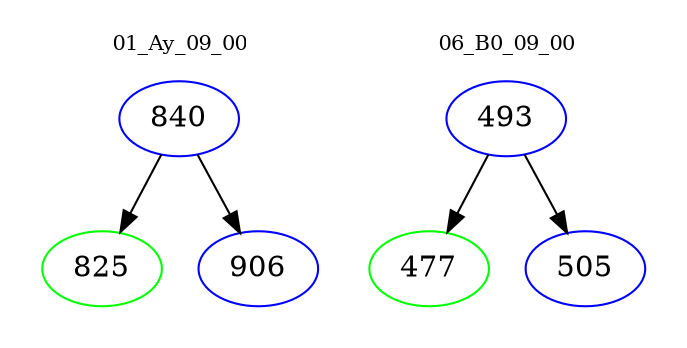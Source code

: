 digraph{
subgraph cluster_0 {
color = white
label = "01_Ay_09_00";
fontsize=10;
T0_840 [label="840", color="blue"]
T0_840 -> T0_825 [color="black"]
T0_825 [label="825", color="green"]
T0_840 -> T0_906 [color="black"]
T0_906 [label="906", color="blue"]
}
subgraph cluster_1 {
color = white
label = "06_B0_09_00";
fontsize=10;
T1_493 [label="493", color="blue"]
T1_493 -> T1_477 [color="black"]
T1_477 [label="477", color="green"]
T1_493 -> T1_505 [color="black"]
T1_505 [label="505", color="blue"]
}
}
